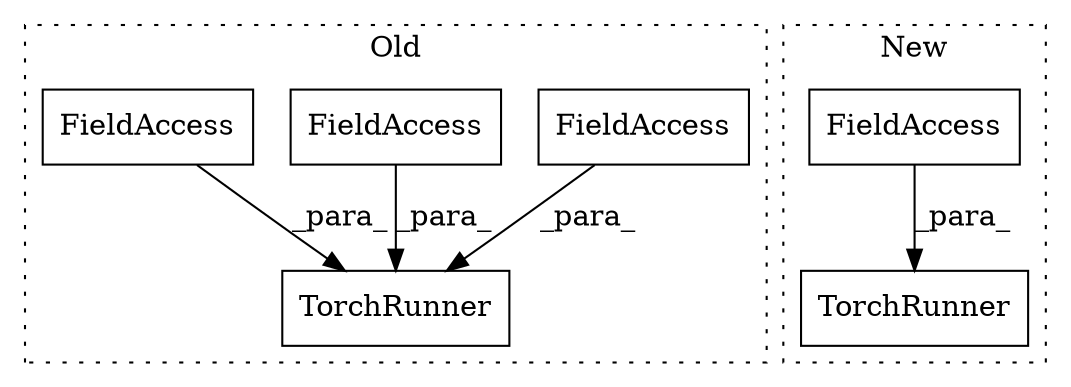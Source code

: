 digraph G {
subgraph cluster0 {
1 [label="TorchRunner" a="32" s="3954,4049" l="12,1" shape="box"];
4 [label="FieldAccess" a="22" s="4000" l="23" shape="box"];
5 [label="FieldAccess" a="22" s="4024" l="12" shape="box"];
6 [label="FieldAccess" a="22" s="3966" l="19" shape="box"];
label = "Old";
style="dotted";
}
subgraph cluster1 {
2 [label="TorchRunner" a="32" s="4858,4883" l="12,1" shape="box"];
3 [label="FieldAccess" a="22" s="4870" l="13" shape="box"];
label = "New";
style="dotted";
}
3 -> 2 [label="_para_"];
4 -> 1 [label="_para_"];
5 -> 1 [label="_para_"];
6 -> 1 [label="_para_"];
}